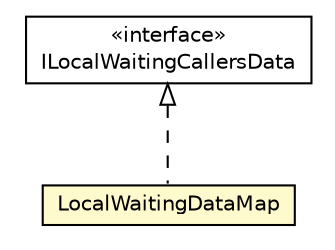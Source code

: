 #!/usr/local/bin/dot
#
# Class diagram 
# Generated by UMLGraph version R5_6-24-gf6e263 (http://www.umlgraph.org/)
#

digraph G {
	edge [fontname="Helvetica",fontsize=10,labelfontname="Helvetica",labelfontsize=10];
	node [fontname="Helvetica",fontsize=10,shape=plaintext];
	nodesep=0.25;
	ranksep=0.5;
	// org.universAAL.middleware.service.data.LocalWaitingDataMap
	c229941 [label=<<table title="org.universAAL.middleware.service.data.LocalWaitingDataMap" border="0" cellborder="1" cellspacing="0" cellpadding="2" port="p" bgcolor="lemonChiffon" href="./LocalWaitingDataMap.html">
		<tr><td><table border="0" cellspacing="0" cellpadding="1">
<tr><td align="center" balign="center"> LocalWaitingDataMap </td></tr>
		</table></td></tr>
		</table>>, URL="./LocalWaitingDataMap.html", fontname="Helvetica", fontcolor="black", fontsize=10.0];
	// org.universAAL.middleware.service.data.ILocalWaitingCallersData
	c229943 [label=<<table title="org.universAAL.middleware.service.data.ILocalWaitingCallersData" border="0" cellborder="1" cellspacing="0" cellpadding="2" port="p" href="./ILocalWaitingCallersData.html">
		<tr><td><table border="0" cellspacing="0" cellpadding="1">
<tr><td align="center" balign="center"> &#171;interface&#187; </td></tr>
<tr><td align="center" balign="center"> ILocalWaitingCallersData </td></tr>
		</table></td></tr>
		</table>>, URL="./ILocalWaitingCallersData.html", fontname="Helvetica", fontcolor="black", fontsize=10.0];
	//org.universAAL.middleware.service.data.LocalWaitingDataMap implements org.universAAL.middleware.service.data.ILocalWaitingCallersData
	c229943:p -> c229941:p [dir=back,arrowtail=empty,style=dashed];
}

